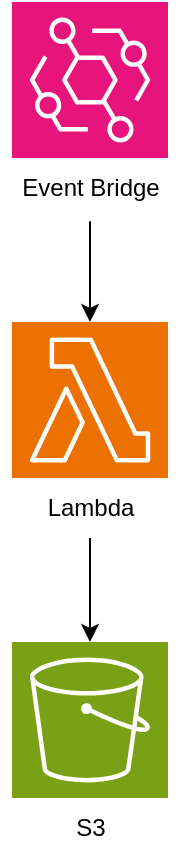 <mxfile version="22.0.3" type="device">
  <diagram id="qVOYBxsgDnjQLcgIoG6C" name="ページ1">
    <mxGraphModel dx="522" dy="614" grid="1" gridSize="10" guides="1" tooltips="1" connect="1" arrows="1" fold="1" page="1" pageScale="1" pageWidth="827" pageHeight="1169" math="0" shadow="0">
      <root>
        <mxCell id="0" />
        <mxCell id="1" parent="0" />
        <mxCell id="DbHRxAyJoBUmlov-KSdZ-1" value="" style="sketch=0;points=[[0,0,0],[0.25,0,0],[0.5,0,0],[0.75,0,0],[1,0,0],[0,1,0],[0.25,1,0],[0.5,1,0],[0.75,1,0],[1,1,0],[0,0.25,0],[0,0.5,0],[0,0.75,0],[1,0.25,0],[1,0.5,0],[1,0.75,0]];outlineConnect=0;fontColor=#232F3E;fillColor=#ED7100;strokeColor=#ffffff;dashed=0;verticalLabelPosition=bottom;verticalAlign=top;align=center;html=1;fontSize=12;fontStyle=0;aspect=fixed;shape=mxgraph.aws4.resourceIcon;resIcon=mxgraph.aws4.lambda;" parent="1" vertex="1">
          <mxGeometry x="120" y="160" width="78" height="78" as="geometry" />
        </mxCell>
        <mxCell id="DbHRxAyJoBUmlov-KSdZ-2" value="" style="sketch=0;points=[[0,0,0],[0.25,0,0],[0.5,0,0],[0.75,0,0],[1,0,0],[0,1,0],[0.25,1,0],[0.5,1,0],[0.75,1,0],[1,1,0],[0,0.25,0],[0,0.5,0],[0,0.75,0],[1,0.25,0],[1,0.5,0],[1,0.75,0]];outlineConnect=0;fontColor=#232F3E;fillColor=#7AA116;strokeColor=#ffffff;dashed=0;verticalLabelPosition=bottom;verticalAlign=top;align=center;html=1;fontSize=12;fontStyle=0;aspect=fixed;shape=mxgraph.aws4.resourceIcon;resIcon=mxgraph.aws4.s3;" parent="1" vertex="1">
          <mxGeometry x="120" y="320" width="78" height="78" as="geometry" />
        </mxCell>
        <mxCell id="DbHRxAyJoBUmlov-KSdZ-5" value="" style="edgeStyle=orthogonalEdgeStyle;rounded=0;orthogonalLoop=1;jettySize=auto;html=1;exitX=0.5;exitY=1.053;exitDx=0;exitDy=0;exitPerimeter=0;" parent="1" source="DbHRxAyJoBUmlov-KSdZ-6" target="DbHRxAyJoBUmlov-KSdZ-1" edge="1">
          <mxGeometry relative="1" as="geometry">
            <mxPoint x="159" y="130" as="sourcePoint" />
          </mxGeometry>
        </mxCell>
        <mxCell id="DbHRxAyJoBUmlov-KSdZ-4" value="" style="sketch=0;points=[[0,0,0],[0.25,0,0],[0.5,0,0],[0.75,0,0],[1,0,0],[0,1,0],[0.25,1,0],[0.5,1,0],[0.75,1,0],[1,1,0],[0,0.25,0],[0,0.5,0],[0,0.75,0],[1,0.25,0],[1,0.5,0],[1,0.75,0]];outlineConnect=0;fontColor=#232F3E;fillColor=#E7157B;strokeColor=#ffffff;dashed=0;verticalLabelPosition=bottom;verticalAlign=top;align=center;html=1;fontSize=12;fontStyle=0;aspect=fixed;shape=mxgraph.aws4.resourceIcon;resIcon=mxgraph.aws4.eventbridge;" parent="1" vertex="1">
          <mxGeometry x="120" width="78" height="78" as="geometry" />
        </mxCell>
        <mxCell id="DbHRxAyJoBUmlov-KSdZ-6" value="Event Bridge" style="text;html=1;align=center;verticalAlign=middle;resizable=0;points=[];autosize=1;strokeColor=none;fillColor=none;" parent="1" vertex="1">
          <mxGeometry x="114" y="78" width="90" height="30" as="geometry" />
        </mxCell>
        <mxCell id="DbHRxAyJoBUmlov-KSdZ-8" value="" style="edgeStyle=orthogonalEdgeStyle;rounded=0;orthogonalLoop=1;jettySize=auto;html=1;" parent="1" source="DbHRxAyJoBUmlov-KSdZ-7" target="DbHRxAyJoBUmlov-KSdZ-2" edge="1">
          <mxGeometry relative="1" as="geometry" />
        </mxCell>
        <mxCell id="DbHRxAyJoBUmlov-KSdZ-7" value="Lambda" style="text;html=1;align=center;verticalAlign=middle;resizable=0;points=[];autosize=1;strokeColor=none;fillColor=none;" parent="1" vertex="1">
          <mxGeometry x="124" y="238" width="70" height="30" as="geometry" />
        </mxCell>
        <mxCell id="DbHRxAyJoBUmlov-KSdZ-9" value="S3" style="text;html=1;align=center;verticalAlign=middle;resizable=0;points=[];autosize=1;strokeColor=none;fillColor=none;" parent="1" vertex="1">
          <mxGeometry x="139" y="398" width="40" height="30" as="geometry" />
        </mxCell>
      </root>
    </mxGraphModel>
  </diagram>
</mxfile>
